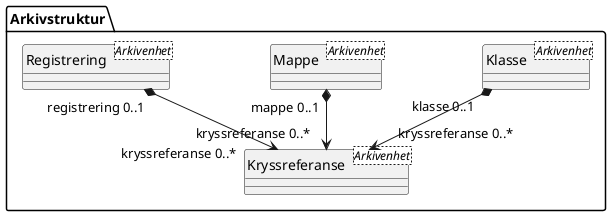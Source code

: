 @startuml
skinparam nodesep 100
hide circle
class Arkivstruktur.Kryssreferanse <Arkivenhet> {
}
class Arkivstruktur.Klasse <Arkivenhet> {
}
Arkivstruktur.Klasse "klasse 0..1" *--> "kryssreferanse 0..*" Arkivstruktur.Kryssreferanse
class Arkivstruktur.Mappe <Arkivenhet> {
}
Arkivstruktur.Mappe "mappe 0..1" *--> "kryssreferanse 0..*" Arkivstruktur.Kryssreferanse
class Arkivstruktur.Registrering <Arkivenhet> {
}
Arkivstruktur.Registrering "registrering 0..1" *--> "kryssreferanse 0..*" Arkivstruktur.Kryssreferanse
@enduml
